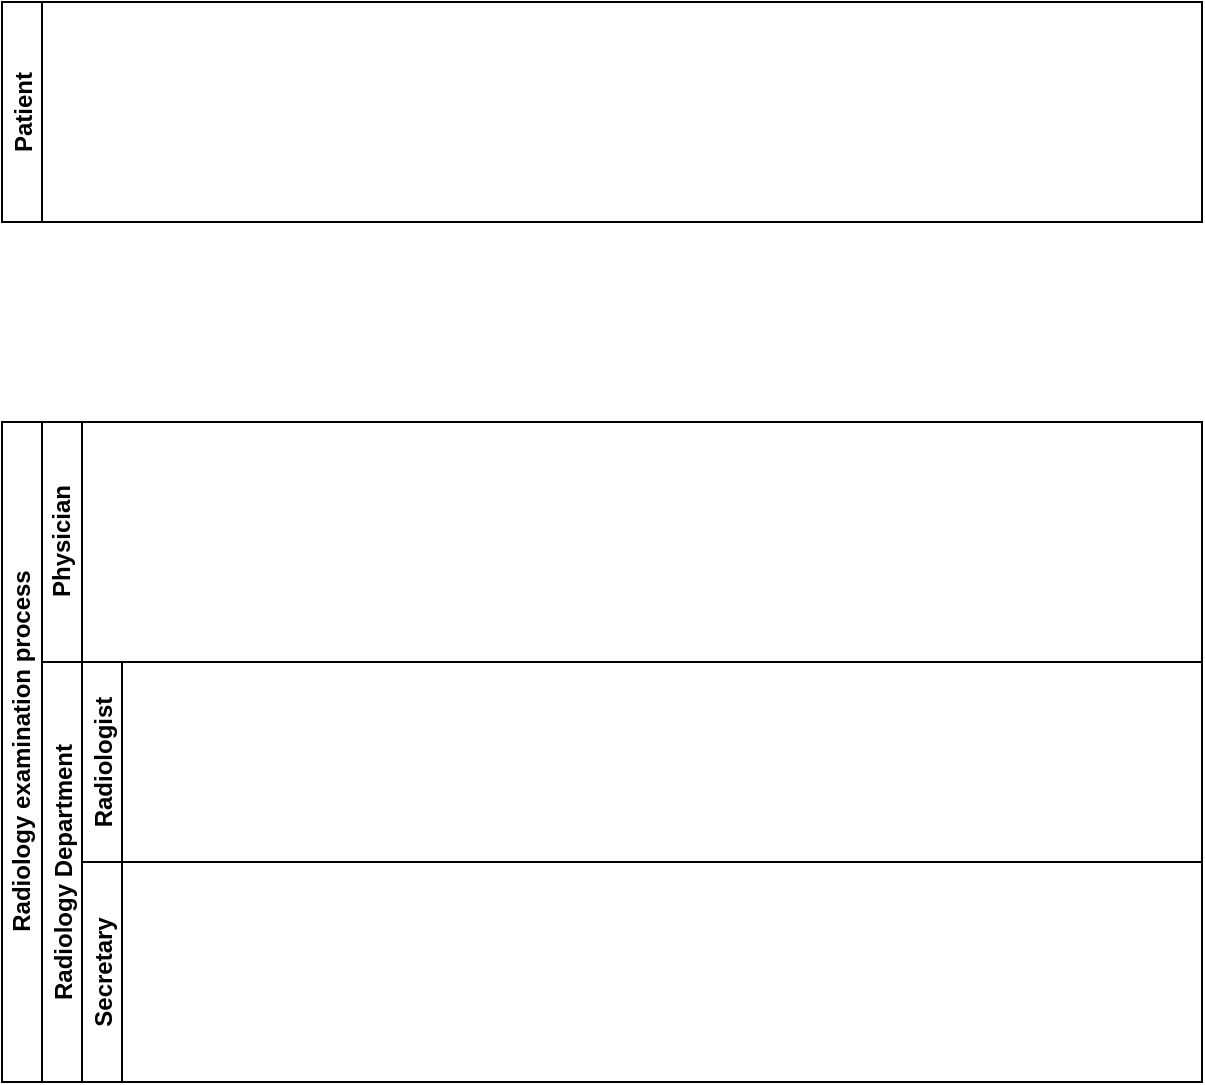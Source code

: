 <mxfile version="13.7.3" type="github">
  <diagram name="Page-1" id="2a216829-ef6e-dabb-86c1-c78162f3ba2b">
    <mxGraphModel dx="1827" dy="1076" grid="1" gridSize="10" guides="1" tooltips="1" connect="1" arrows="1" fold="1" page="1" pageScale="1" pageWidth="850" pageHeight="1100" background="#ffffff" math="0" shadow="0">
      <root>
        <mxCell id="0" />
        <mxCell id="1" parent="0" />
        <mxCell id="8SN7werZHuMEjHXAgfj6-5" value="Patient" style="swimlane;startSize=20;horizontal=0;" vertex="1" parent="1">
          <mxGeometry x="40" y="270" width="600" height="110" as="geometry" />
        </mxCell>
        <mxCell id="8SN7werZHuMEjHXAgfj6-1" value="Radiology examination process" style="swimlane;html=1;childLayout=stackLayout;resizeParent=1;resizeParentMax=0;horizontal=0;startSize=20;horizontalStack=0;" vertex="1" parent="1">
          <mxGeometry x="40" y="480" width="600" height="330" as="geometry" />
        </mxCell>
        <mxCell id="8SN7werZHuMEjHXAgfj6-3" value="Physician" style="swimlane;html=1;startSize=20;horizontal=0;" vertex="1" parent="8SN7werZHuMEjHXAgfj6-1">
          <mxGeometry x="20" width="580" height="120" as="geometry" />
        </mxCell>
        <mxCell id="8SN7werZHuMEjHXAgfj6-7" value="Radiology Department" style="swimlane;startSize=20;horizontal=0;" vertex="1" parent="8SN7werZHuMEjHXAgfj6-1">
          <mxGeometry x="20" y="120" width="580" height="210" as="geometry" />
        </mxCell>
        <mxCell id="8SN7werZHuMEjHXAgfj6-8" value="Radiologist" style="swimlane;startSize=20;horizontal=0;" vertex="1" parent="8SN7werZHuMEjHXAgfj6-7">
          <mxGeometry x="20" width="560" height="100" as="geometry" />
        </mxCell>
        <mxCell id="8SN7werZHuMEjHXAgfj6-9" value="Secretary" style="swimlane;startSize=20;horizontal=0;" vertex="1" parent="8SN7werZHuMEjHXAgfj6-7">
          <mxGeometry x="20" y="100" width="560" height="110" as="geometry" />
        </mxCell>
      </root>
    </mxGraphModel>
  </diagram>
</mxfile>
